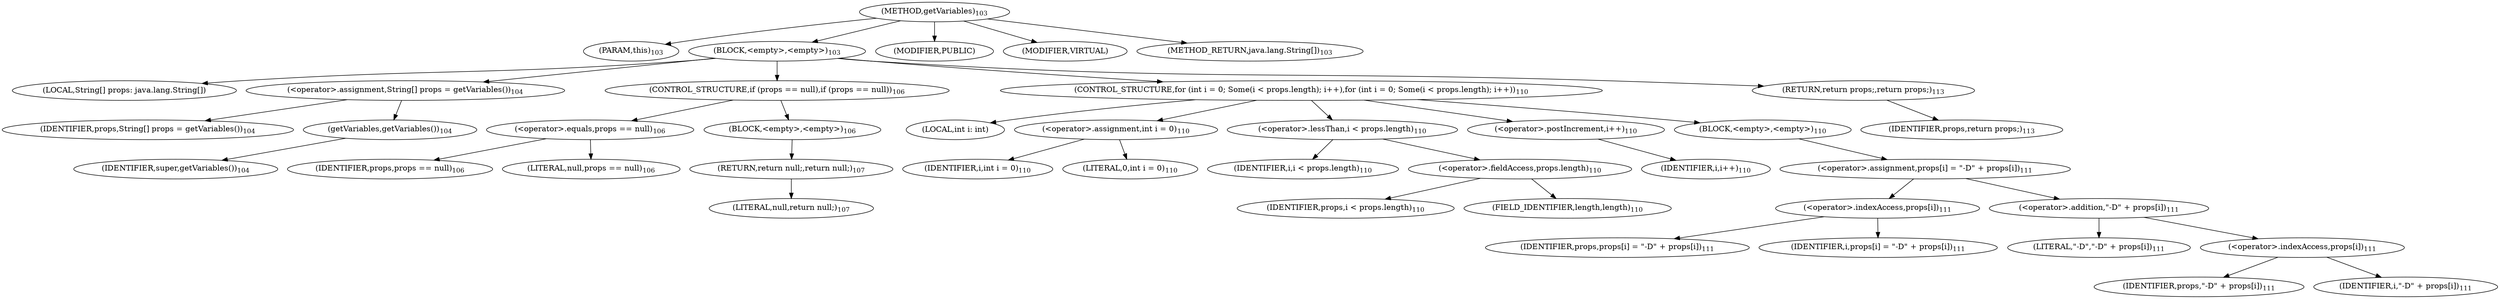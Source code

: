 digraph "getVariables" {  
"84" [label = <(METHOD,getVariables)<SUB>103</SUB>> ]
"85" [label = <(PARAM,this)<SUB>103</SUB>> ]
"86" [label = <(BLOCK,&lt;empty&gt;,&lt;empty&gt;)<SUB>103</SUB>> ]
"87" [label = <(LOCAL,String[] props: java.lang.String[])> ]
"88" [label = <(&lt;operator&gt;.assignment,String[] props = getVariables())<SUB>104</SUB>> ]
"89" [label = <(IDENTIFIER,props,String[] props = getVariables())<SUB>104</SUB>> ]
"90" [label = <(getVariables,getVariables())<SUB>104</SUB>> ]
"91" [label = <(IDENTIFIER,super,getVariables())<SUB>104</SUB>> ]
"92" [label = <(CONTROL_STRUCTURE,if (props == null),if (props == null))<SUB>106</SUB>> ]
"93" [label = <(&lt;operator&gt;.equals,props == null)<SUB>106</SUB>> ]
"94" [label = <(IDENTIFIER,props,props == null)<SUB>106</SUB>> ]
"95" [label = <(LITERAL,null,props == null)<SUB>106</SUB>> ]
"96" [label = <(BLOCK,&lt;empty&gt;,&lt;empty&gt;)<SUB>106</SUB>> ]
"97" [label = <(RETURN,return null;,return null;)<SUB>107</SUB>> ]
"98" [label = <(LITERAL,null,return null;)<SUB>107</SUB>> ]
"99" [label = <(CONTROL_STRUCTURE,for (int i = 0; Some(i &lt; props.length); i++),for (int i = 0; Some(i &lt; props.length); i++))<SUB>110</SUB>> ]
"100" [label = <(LOCAL,int i: int)> ]
"101" [label = <(&lt;operator&gt;.assignment,int i = 0)<SUB>110</SUB>> ]
"102" [label = <(IDENTIFIER,i,int i = 0)<SUB>110</SUB>> ]
"103" [label = <(LITERAL,0,int i = 0)<SUB>110</SUB>> ]
"104" [label = <(&lt;operator&gt;.lessThan,i &lt; props.length)<SUB>110</SUB>> ]
"105" [label = <(IDENTIFIER,i,i &lt; props.length)<SUB>110</SUB>> ]
"106" [label = <(&lt;operator&gt;.fieldAccess,props.length)<SUB>110</SUB>> ]
"107" [label = <(IDENTIFIER,props,i &lt; props.length)<SUB>110</SUB>> ]
"108" [label = <(FIELD_IDENTIFIER,length,length)<SUB>110</SUB>> ]
"109" [label = <(&lt;operator&gt;.postIncrement,i++)<SUB>110</SUB>> ]
"110" [label = <(IDENTIFIER,i,i++)<SUB>110</SUB>> ]
"111" [label = <(BLOCK,&lt;empty&gt;,&lt;empty&gt;)<SUB>110</SUB>> ]
"112" [label = <(&lt;operator&gt;.assignment,props[i] = &quot;-D&quot; + props[i])<SUB>111</SUB>> ]
"113" [label = <(&lt;operator&gt;.indexAccess,props[i])<SUB>111</SUB>> ]
"114" [label = <(IDENTIFIER,props,props[i] = &quot;-D&quot; + props[i])<SUB>111</SUB>> ]
"115" [label = <(IDENTIFIER,i,props[i] = &quot;-D&quot; + props[i])<SUB>111</SUB>> ]
"116" [label = <(&lt;operator&gt;.addition,&quot;-D&quot; + props[i])<SUB>111</SUB>> ]
"117" [label = <(LITERAL,&quot;-D&quot;,&quot;-D&quot; + props[i])<SUB>111</SUB>> ]
"118" [label = <(&lt;operator&gt;.indexAccess,props[i])<SUB>111</SUB>> ]
"119" [label = <(IDENTIFIER,props,&quot;-D&quot; + props[i])<SUB>111</SUB>> ]
"120" [label = <(IDENTIFIER,i,&quot;-D&quot; + props[i])<SUB>111</SUB>> ]
"121" [label = <(RETURN,return props;,return props;)<SUB>113</SUB>> ]
"122" [label = <(IDENTIFIER,props,return props;)<SUB>113</SUB>> ]
"123" [label = <(MODIFIER,PUBLIC)> ]
"124" [label = <(MODIFIER,VIRTUAL)> ]
"125" [label = <(METHOD_RETURN,java.lang.String[])<SUB>103</SUB>> ]
  "84" -> "85" 
  "84" -> "86" 
  "84" -> "123" 
  "84" -> "124" 
  "84" -> "125" 
  "86" -> "87" 
  "86" -> "88" 
  "86" -> "92" 
  "86" -> "99" 
  "86" -> "121" 
  "88" -> "89" 
  "88" -> "90" 
  "90" -> "91" 
  "92" -> "93" 
  "92" -> "96" 
  "93" -> "94" 
  "93" -> "95" 
  "96" -> "97" 
  "97" -> "98" 
  "99" -> "100" 
  "99" -> "101" 
  "99" -> "104" 
  "99" -> "109" 
  "99" -> "111" 
  "101" -> "102" 
  "101" -> "103" 
  "104" -> "105" 
  "104" -> "106" 
  "106" -> "107" 
  "106" -> "108" 
  "109" -> "110" 
  "111" -> "112" 
  "112" -> "113" 
  "112" -> "116" 
  "113" -> "114" 
  "113" -> "115" 
  "116" -> "117" 
  "116" -> "118" 
  "118" -> "119" 
  "118" -> "120" 
  "121" -> "122" 
}
